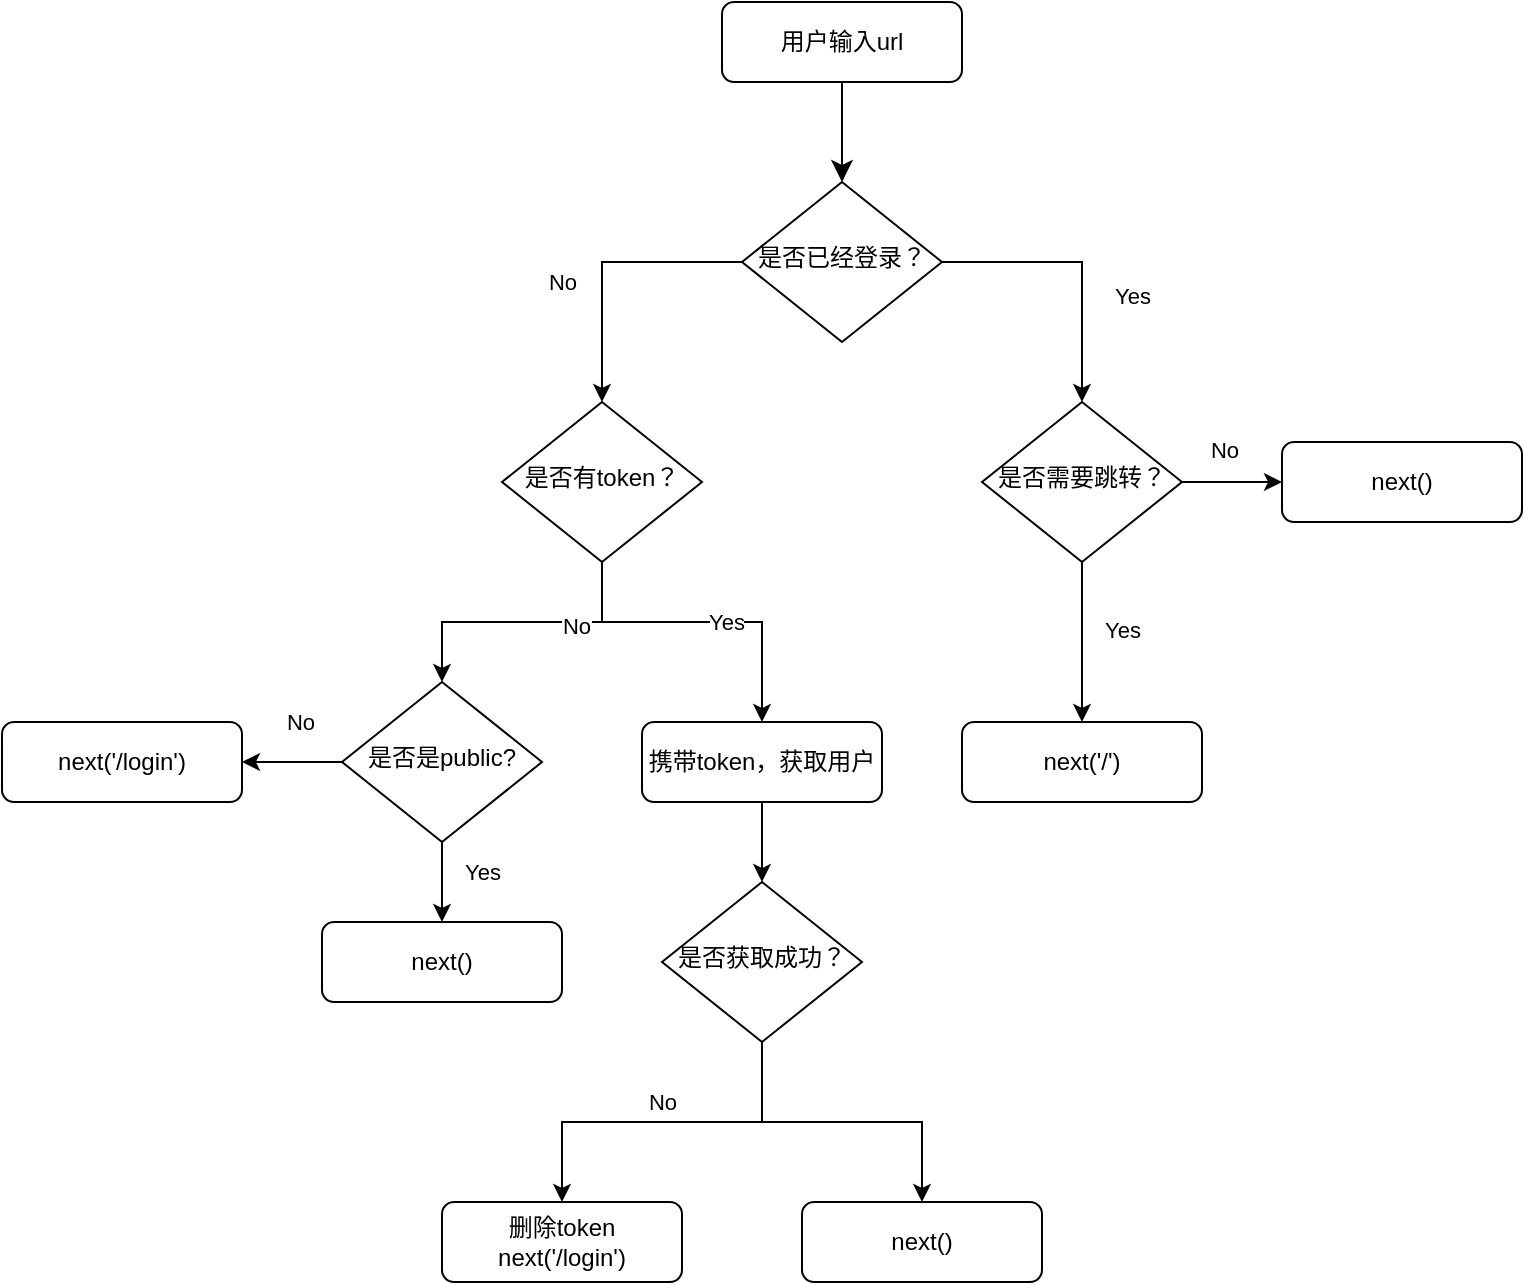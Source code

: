 <mxfile version="13.6.2" type="device"><diagram id="C5RBs43oDa-KdzZeNtuy" name="Page-1"><mxGraphModel dx="1024" dy="632" grid="0" gridSize="10" guides="1" tooltips="1" connect="1" arrows="1" fold="1" page="1" pageScale="1" pageWidth="827" pageHeight="1169" math="0" shadow="0"><root><mxCell id="WIyWlLk6GJQsqaUBKTNV-0"/><mxCell id="WIyWlLk6GJQsqaUBKTNV-1" parent="WIyWlLk6GJQsqaUBKTNV-0"/><mxCell id="WIyWlLk6GJQsqaUBKTNV-2" value="" style="rounded=0;html=1;jettySize=auto;orthogonalLoop=1;fontSize=11;endArrow=classic;endFill=1;endSize=8;strokeWidth=1;shadow=0;labelBackgroundColor=none;edgeStyle=orthogonalEdgeStyle;" parent="WIyWlLk6GJQsqaUBKTNV-1" source="WIyWlLk6GJQsqaUBKTNV-3" target="WIyWlLk6GJQsqaUBKTNV-6" edge="1"><mxGeometry relative="1" as="geometry"/></mxCell><mxCell id="WIyWlLk6GJQsqaUBKTNV-3" value="用户输入url" style="rounded=1;whiteSpace=wrap;html=1;fontSize=12;glass=0;strokeWidth=1;shadow=0;" parent="WIyWlLk6GJQsqaUBKTNV-1" vertex="1"><mxGeometry x="380" y="20" width="120" height="40" as="geometry"/></mxCell><mxCell id="v1p8nUZOaak1lk-81BpH-14" style="edgeStyle=orthogonalEdgeStyle;rounded=0;orthogonalLoop=1;jettySize=auto;html=1;exitX=0;exitY=0.5;exitDx=0;exitDy=0;endArrow=classic;endFill=1;" parent="WIyWlLk6GJQsqaUBKTNV-1" source="WIyWlLk6GJQsqaUBKTNV-6" target="v1p8nUZOaak1lk-81BpH-8" edge="1"><mxGeometry relative="1" as="geometry"/></mxCell><mxCell id="v1p8nUZOaak1lk-81BpH-15" value="No" style="edgeLabel;html=1;align=center;verticalAlign=middle;resizable=0;points=[];" parent="v1p8nUZOaak1lk-81BpH-14" vertex="1" connectable="0"><mxGeometry x="0.065" y="1" relative="1" as="geometry"><mxPoint x="-21" y="5.52" as="offset"/></mxGeometry></mxCell><mxCell id="v1p8nUZOaak1lk-81BpH-16" style="edgeStyle=orthogonalEdgeStyle;rounded=0;orthogonalLoop=1;jettySize=auto;html=1;exitX=1;exitY=0.5;exitDx=0;exitDy=0;entryX=0.5;entryY=0;entryDx=0;entryDy=0;endArrow=classic;endFill=1;" parent="WIyWlLk6GJQsqaUBKTNV-1" source="WIyWlLk6GJQsqaUBKTNV-6" target="WIyWlLk6GJQsqaUBKTNV-10" edge="1"><mxGeometry relative="1" as="geometry"/></mxCell><mxCell id="v1p8nUZOaak1lk-81BpH-17" value="Yes" style="edgeLabel;html=1;align=center;verticalAlign=middle;resizable=0;points=[];" parent="v1p8nUZOaak1lk-81BpH-16" vertex="1" connectable="0"><mxGeometry x="-0.089" y="-17" relative="1" as="geometry"><mxPoint x="30.69" as="offset"/></mxGeometry></mxCell><mxCell id="WIyWlLk6GJQsqaUBKTNV-6" value="是否已经登录？" style="rhombus;whiteSpace=wrap;html=1;shadow=0;fontFamily=Helvetica;fontSize=12;align=center;strokeWidth=1;spacing=6;spacingTop=-4;" parent="WIyWlLk6GJQsqaUBKTNV-1" vertex="1"><mxGeometry x="390" y="110" width="100" height="80" as="geometry"/></mxCell><mxCell id="v1p8nUZOaak1lk-81BpH-18" style="edgeStyle=orthogonalEdgeStyle;rounded=0;orthogonalLoop=1;jettySize=auto;html=1;entryX=0;entryY=0.5;entryDx=0;entryDy=0;endArrow=classic;endFill=1;" parent="WIyWlLk6GJQsqaUBKTNV-1" source="WIyWlLk6GJQsqaUBKTNV-10" target="WIyWlLk6GJQsqaUBKTNV-12" edge="1"><mxGeometry relative="1" as="geometry"/></mxCell><mxCell id="v1p8nUZOaak1lk-81BpH-19" value="No" style="edgeLabel;html=1;align=center;verticalAlign=middle;resizable=0;points=[];" parent="v1p8nUZOaak1lk-81BpH-18" vertex="1" connectable="0"><mxGeometry x="-0.243" y="2" relative="1" as="geometry"><mxPoint x="2" y="-14" as="offset"/></mxGeometry></mxCell><mxCell id="v1p8nUZOaak1lk-81BpH-20" style="edgeStyle=orthogonalEdgeStyle;rounded=0;orthogonalLoop=1;jettySize=auto;html=1;exitX=0.5;exitY=1;exitDx=0;exitDy=0;entryX=0.5;entryY=0;entryDx=0;entryDy=0;endArrow=classic;endFill=1;" parent="WIyWlLk6GJQsqaUBKTNV-1" source="WIyWlLk6GJQsqaUBKTNV-10" target="WIyWlLk6GJQsqaUBKTNV-11" edge="1"><mxGeometry relative="1" as="geometry"/></mxCell><mxCell id="v1p8nUZOaak1lk-81BpH-22" value="Yes" style="edgeLabel;html=1;align=center;verticalAlign=middle;resizable=0;points=[];" parent="v1p8nUZOaak1lk-81BpH-20" vertex="1" connectable="0"><mxGeometry x="-0.166" y="1" relative="1" as="geometry"><mxPoint x="19" as="offset"/></mxGeometry></mxCell><mxCell id="WIyWlLk6GJQsqaUBKTNV-10" value="是否需要跳转？" style="rhombus;whiteSpace=wrap;html=1;shadow=0;fontFamily=Helvetica;fontSize=12;align=center;strokeWidth=1;spacing=6;spacingTop=-4;" parent="WIyWlLk6GJQsqaUBKTNV-1" vertex="1"><mxGeometry x="510" y="220" width="100" height="80" as="geometry"/></mxCell><mxCell id="WIyWlLk6GJQsqaUBKTNV-11" value="next('/')" style="rounded=1;whiteSpace=wrap;html=1;fontSize=12;glass=0;strokeWidth=1;shadow=0;" parent="WIyWlLk6GJQsqaUBKTNV-1" vertex="1"><mxGeometry x="500" y="380" width="120" height="40" as="geometry"/></mxCell><mxCell id="WIyWlLk6GJQsqaUBKTNV-12" value="next()" style="rounded=1;whiteSpace=wrap;html=1;fontSize=12;glass=0;strokeWidth=1;shadow=0;" parent="WIyWlLk6GJQsqaUBKTNV-1" vertex="1"><mxGeometry x="660" y="240" width="120" height="40" as="geometry"/></mxCell><mxCell id="v1p8nUZOaak1lk-81BpH-23" style="edgeStyle=orthogonalEdgeStyle;rounded=0;orthogonalLoop=1;jettySize=auto;html=1;exitX=0.5;exitY=1;exitDx=0;exitDy=0;entryX=0.5;entryY=0;entryDx=0;entryDy=0;endArrow=classic;endFill=1;" parent="WIyWlLk6GJQsqaUBKTNV-1" source="v1p8nUZOaak1lk-81BpH-8" target="v1p8nUZOaak1lk-81BpH-11" edge="1"><mxGeometry relative="1" as="geometry"><Array as="points"><mxPoint x="320" y="330"/><mxPoint x="240" y="330"/></Array></mxGeometry></mxCell><mxCell id="v1p8nUZOaak1lk-81BpH-24" value="No" style="edgeLabel;html=1;align=center;verticalAlign=middle;resizable=0;points=[];" parent="v1p8nUZOaak1lk-81BpH-23" vertex="1" connectable="0"><mxGeometry x="-0.124" y="2" relative="1" as="geometry"><mxPoint x="18" as="offset"/></mxGeometry></mxCell><mxCell id="v1p8nUZOaak1lk-81BpH-33" style="edgeStyle=orthogonalEdgeStyle;rounded=0;orthogonalLoop=1;jettySize=auto;html=1;exitX=0.5;exitY=1;exitDx=0;exitDy=0;entryX=0.5;entryY=0;entryDx=0;entryDy=0;endArrow=classic;endFill=1;" parent="WIyWlLk6GJQsqaUBKTNV-1" source="v1p8nUZOaak1lk-81BpH-8" target="v1p8nUZOaak1lk-81BpH-32" edge="1"><mxGeometry relative="1" as="geometry"><Array as="points"><mxPoint x="320" y="330"/><mxPoint x="400" y="330"/></Array></mxGeometry></mxCell><mxCell id="v1p8nUZOaak1lk-81BpH-34" value="Yes" style="edgeLabel;html=1;align=center;verticalAlign=middle;resizable=0;points=[];" parent="v1p8nUZOaak1lk-81BpH-33" vertex="1" connectable="0"><mxGeometry x="0.149" relative="1" as="geometry"><mxPoint as="offset"/></mxGeometry></mxCell><mxCell id="v1p8nUZOaak1lk-81BpH-8" value="是否有token？" style="rhombus;whiteSpace=wrap;html=1;shadow=0;fontFamily=Helvetica;fontSize=12;align=center;strokeWidth=1;spacing=6;spacingTop=-4;" parent="WIyWlLk6GJQsqaUBKTNV-1" vertex="1"><mxGeometry x="270" y="220" width="100" height="80" as="geometry"/></mxCell><mxCell id="v1p8nUZOaak1lk-81BpH-26" style="edgeStyle=orthogonalEdgeStyle;rounded=0;orthogonalLoop=1;jettySize=auto;html=1;exitX=0.5;exitY=1;exitDx=0;exitDy=0;entryX=0.5;entryY=0;entryDx=0;entryDy=0;endArrow=classic;endFill=1;" parent="WIyWlLk6GJQsqaUBKTNV-1" source="v1p8nUZOaak1lk-81BpH-11" target="v1p8nUZOaak1lk-81BpH-25" edge="1"><mxGeometry relative="1" as="geometry"/></mxCell><mxCell id="v1p8nUZOaak1lk-81BpH-27" value="Yes" style="edgeLabel;html=1;align=center;verticalAlign=middle;resizable=0;points=[];" parent="v1p8nUZOaak1lk-81BpH-26" vertex="1" connectable="0"><mxGeometry x="-0.243" relative="1" as="geometry"><mxPoint x="20" as="offset"/></mxGeometry></mxCell><mxCell id="v1p8nUZOaak1lk-81BpH-29" style="edgeStyle=orthogonalEdgeStyle;rounded=0;orthogonalLoop=1;jettySize=auto;html=1;exitX=0;exitY=0.5;exitDx=0;exitDy=0;endArrow=classic;endFill=1;" parent="WIyWlLk6GJQsqaUBKTNV-1" source="v1p8nUZOaak1lk-81BpH-11" target="v1p8nUZOaak1lk-81BpH-28" edge="1"><mxGeometry relative="1" as="geometry"/></mxCell><mxCell id="v1p8nUZOaak1lk-81BpH-30" value="No" style="edgeLabel;html=1;align=center;verticalAlign=middle;resizable=0;points=[];" parent="v1p8nUZOaak1lk-81BpH-29" vertex="1" connectable="0"><mxGeometry x="-0.161" y="-1" relative="1" as="geometry"><mxPoint y="-19" as="offset"/></mxGeometry></mxCell><mxCell id="v1p8nUZOaak1lk-81BpH-11" value="是否是public?" style="rhombus;whiteSpace=wrap;html=1;shadow=0;fontFamily=Helvetica;fontSize=12;align=center;strokeWidth=1;spacing=6;spacingTop=-4;" parent="WIyWlLk6GJQsqaUBKTNV-1" vertex="1"><mxGeometry x="190" y="360" width="100" height="80" as="geometry"/></mxCell><mxCell id="v1p8nUZOaak1lk-81BpH-25" value="next()" style="rounded=1;whiteSpace=wrap;html=1;fontSize=12;glass=0;strokeWidth=1;shadow=0;" parent="WIyWlLk6GJQsqaUBKTNV-1" vertex="1"><mxGeometry x="180" y="480" width="120" height="40" as="geometry"/></mxCell><mxCell id="v1p8nUZOaak1lk-81BpH-28" value="next('/login')" style="rounded=1;whiteSpace=wrap;html=1;fontSize=12;glass=0;strokeWidth=1;shadow=0;" parent="WIyWlLk6GJQsqaUBKTNV-1" vertex="1"><mxGeometry x="20" y="380" width="120" height="40" as="geometry"/></mxCell><mxCell id="v1p8nUZOaak1lk-81BpH-36" style="edgeStyle=orthogonalEdgeStyle;rounded=0;orthogonalLoop=1;jettySize=auto;html=1;exitX=0.5;exitY=1;exitDx=0;exitDy=0;entryX=0.5;entryY=0;entryDx=0;entryDy=0;endArrow=classic;endFill=1;" parent="WIyWlLk6GJQsqaUBKTNV-1" source="v1p8nUZOaak1lk-81BpH-32" target="v1p8nUZOaak1lk-81BpH-35" edge="1"><mxGeometry relative="1" as="geometry"/></mxCell><mxCell id="v1p8nUZOaak1lk-81BpH-32" value="携带token，获取用户" style="rounded=1;whiteSpace=wrap;html=1;fontSize=12;glass=0;strokeWidth=1;shadow=0;" parent="WIyWlLk6GJQsqaUBKTNV-1" vertex="1"><mxGeometry x="340" y="380" width="120" height="40" as="geometry"/></mxCell><mxCell id="v1p8nUZOaak1lk-81BpH-38" style="edgeStyle=orthogonalEdgeStyle;rounded=0;orthogonalLoop=1;jettySize=auto;html=1;entryX=0.5;entryY=0;entryDx=0;entryDy=0;endArrow=classic;endFill=1;" parent="WIyWlLk6GJQsqaUBKTNV-1" source="v1p8nUZOaak1lk-81BpH-35" target="v1p8nUZOaak1lk-81BpH-37" edge="1"><mxGeometry relative="1" as="geometry"/></mxCell><mxCell id="v1p8nUZOaak1lk-81BpH-39" value="No" style="edgeLabel;html=1;align=center;verticalAlign=middle;resizable=0;points=[];" parent="v1p8nUZOaak1lk-81BpH-38" vertex="1" connectable="0"><mxGeometry x="-0.556" y="-23" relative="1" as="geometry"><mxPoint x="-50" y="13" as="offset"/></mxGeometry></mxCell><mxCell id="v1p8nUZOaak1lk-81BpH-41" style="edgeStyle=orthogonalEdgeStyle;rounded=0;orthogonalLoop=1;jettySize=auto;html=1;entryX=0.5;entryY=0;entryDx=0;entryDy=0;endArrow=classic;endFill=1;" parent="WIyWlLk6GJQsqaUBKTNV-1" source="v1p8nUZOaak1lk-81BpH-35" target="v1p8nUZOaak1lk-81BpH-40" edge="1"><mxGeometry relative="1" as="geometry"/></mxCell><mxCell id="v1p8nUZOaak1lk-81BpH-35" value="是否获取成功？" style="rhombus;whiteSpace=wrap;html=1;shadow=0;fontFamily=Helvetica;fontSize=12;align=center;strokeWidth=1;spacing=6;spacingTop=-4;" parent="WIyWlLk6GJQsqaUBKTNV-1" vertex="1"><mxGeometry x="350" y="460" width="100" height="80" as="geometry"/></mxCell><mxCell id="v1p8nUZOaak1lk-81BpH-37" value="删除token&lt;br&gt;next('/login')" style="rounded=1;whiteSpace=wrap;html=1;fontSize=12;glass=0;strokeWidth=1;shadow=0;" parent="WIyWlLk6GJQsqaUBKTNV-1" vertex="1"><mxGeometry x="240" y="620" width="120" height="40" as="geometry"/></mxCell><mxCell id="v1p8nUZOaak1lk-81BpH-40" value="next()" style="rounded=1;whiteSpace=wrap;html=1;fontSize=12;glass=0;strokeWidth=1;shadow=0;" parent="WIyWlLk6GJQsqaUBKTNV-1" vertex="1"><mxGeometry x="420" y="620" width="120" height="40" as="geometry"/></mxCell></root></mxGraphModel></diagram></mxfile>